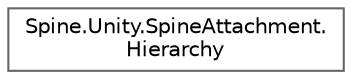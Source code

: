 digraph "类继承关系图"
{
 // LATEX_PDF_SIZE
  bgcolor="transparent";
  edge [fontname=Helvetica,fontsize=10,labelfontname=Helvetica,labelfontsize=10];
  node [fontname=Helvetica,fontsize=10,shape=box,height=0.2,width=0.4];
  rankdir="LR";
  Node0 [id="Node000000",label="Spine.Unity.SpineAttachment.\lHierarchy",height=0.2,width=0.4,color="grey40", fillcolor="white", style="filled",URL="$struct_spine_1_1_unity_1_1_spine_attachment_1_1_hierarchy.html",tooltip="A struct that represents 3 strings that help identify and locate an attachment in a skeleton."];
}
